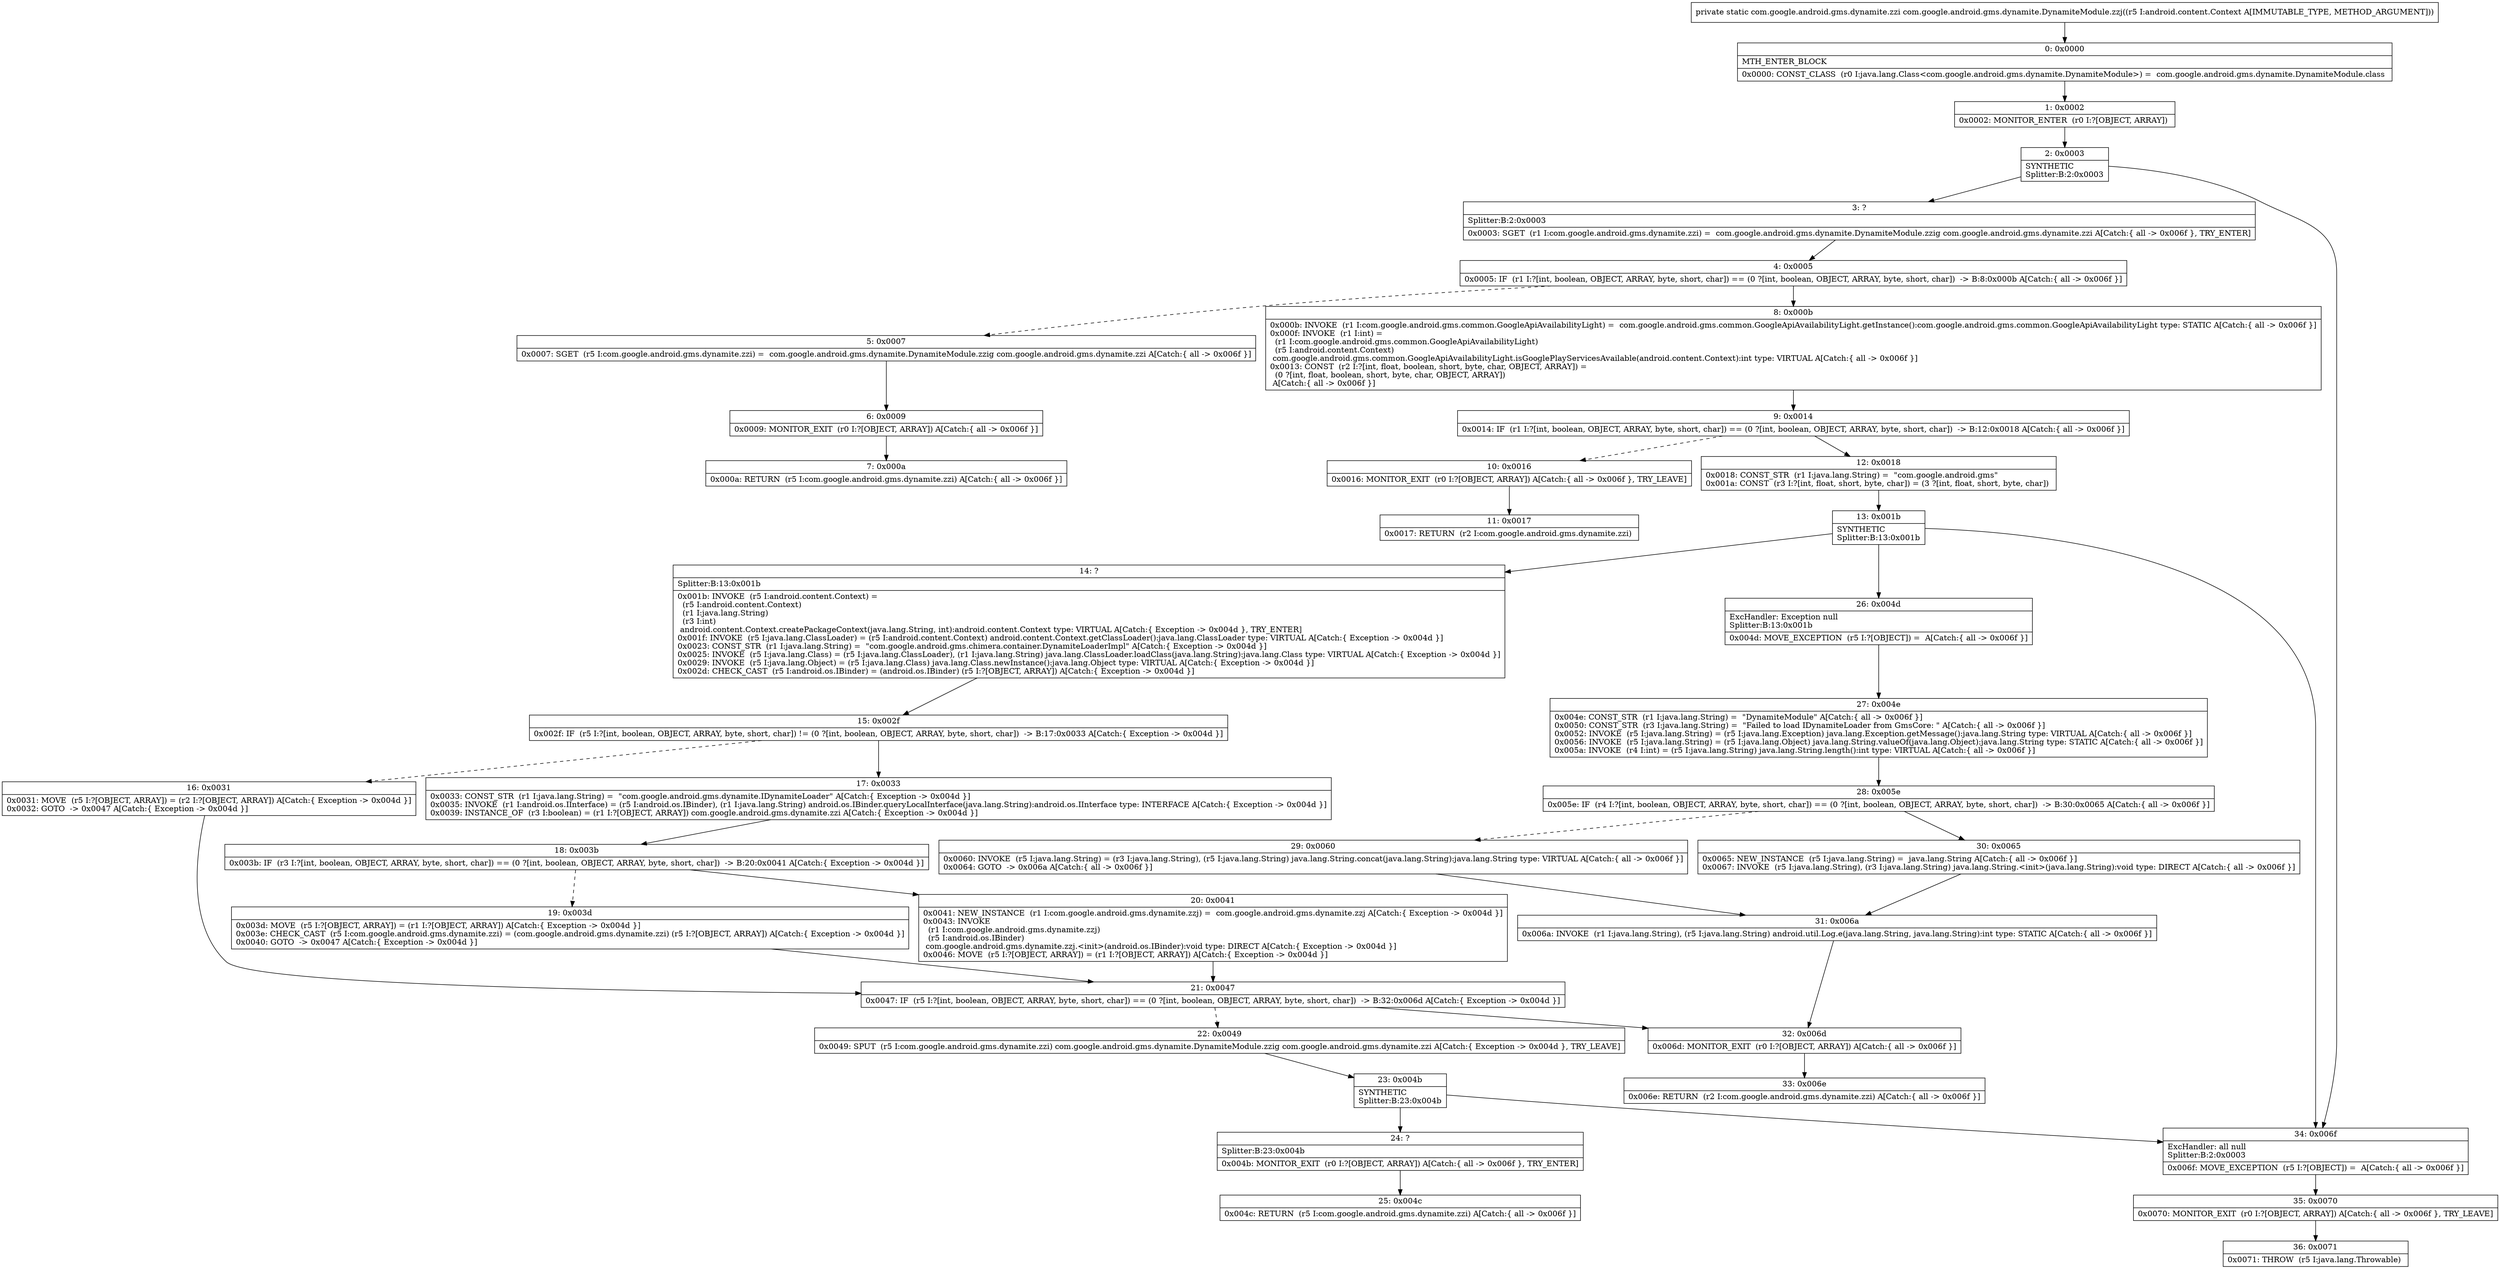 digraph "CFG forcom.google.android.gms.dynamite.DynamiteModule.zzj(Landroid\/content\/Context;)Lcom\/google\/android\/gms\/dynamite\/zzi;" {
Node_0 [shape=record,label="{0\:\ 0x0000|MTH_ENTER_BLOCK\l|0x0000: CONST_CLASS  (r0 I:java.lang.Class\<com.google.android.gms.dynamite.DynamiteModule\>) =  com.google.android.gms.dynamite.DynamiteModule.class \l}"];
Node_1 [shape=record,label="{1\:\ 0x0002|0x0002: MONITOR_ENTER  (r0 I:?[OBJECT, ARRAY]) \l}"];
Node_2 [shape=record,label="{2\:\ 0x0003|SYNTHETIC\lSplitter:B:2:0x0003\l}"];
Node_3 [shape=record,label="{3\:\ ?|Splitter:B:2:0x0003\l|0x0003: SGET  (r1 I:com.google.android.gms.dynamite.zzi) =  com.google.android.gms.dynamite.DynamiteModule.zzig com.google.android.gms.dynamite.zzi A[Catch:\{ all \-\> 0x006f \}, TRY_ENTER]\l}"];
Node_4 [shape=record,label="{4\:\ 0x0005|0x0005: IF  (r1 I:?[int, boolean, OBJECT, ARRAY, byte, short, char]) == (0 ?[int, boolean, OBJECT, ARRAY, byte, short, char])  \-\> B:8:0x000b A[Catch:\{ all \-\> 0x006f \}]\l}"];
Node_5 [shape=record,label="{5\:\ 0x0007|0x0007: SGET  (r5 I:com.google.android.gms.dynamite.zzi) =  com.google.android.gms.dynamite.DynamiteModule.zzig com.google.android.gms.dynamite.zzi A[Catch:\{ all \-\> 0x006f \}]\l}"];
Node_6 [shape=record,label="{6\:\ 0x0009|0x0009: MONITOR_EXIT  (r0 I:?[OBJECT, ARRAY]) A[Catch:\{ all \-\> 0x006f \}]\l}"];
Node_7 [shape=record,label="{7\:\ 0x000a|0x000a: RETURN  (r5 I:com.google.android.gms.dynamite.zzi) A[Catch:\{ all \-\> 0x006f \}]\l}"];
Node_8 [shape=record,label="{8\:\ 0x000b|0x000b: INVOKE  (r1 I:com.google.android.gms.common.GoogleApiAvailabilityLight) =  com.google.android.gms.common.GoogleApiAvailabilityLight.getInstance():com.google.android.gms.common.GoogleApiAvailabilityLight type: STATIC A[Catch:\{ all \-\> 0x006f \}]\l0x000f: INVOKE  (r1 I:int) = \l  (r1 I:com.google.android.gms.common.GoogleApiAvailabilityLight)\l  (r5 I:android.content.Context)\l com.google.android.gms.common.GoogleApiAvailabilityLight.isGooglePlayServicesAvailable(android.content.Context):int type: VIRTUAL A[Catch:\{ all \-\> 0x006f \}]\l0x0013: CONST  (r2 I:?[int, float, boolean, short, byte, char, OBJECT, ARRAY]) = \l  (0 ?[int, float, boolean, short, byte, char, OBJECT, ARRAY])\l A[Catch:\{ all \-\> 0x006f \}]\l}"];
Node_9 [shape=record,label="{9\:\ 0x0014|0x0014: IF  (r1 I:?[int, boolean, OBJECT, ARRAY, byte, short, char]) == (0 ?[int, boolean, OBJECT, ARRAY, byte, short, char])  \-\> B:12:0x0018 A[Catch:\{ all \-\> 0x006f \}]\l}"];
Node_10 [shape=record,label="{10\:\ 0x0016|0x0016: MONITOR_EXIT  (r0 I:?[OBJECT, ARRAY]) A[Catch:\{ all \-\> 0x006f \}, TRY_LEAVE]\l}"];
Node_11 [shape=record,label="{11\:\ 0x0017|0x0017: RETURN  (r2 I:com.google.android.gms.dynamite.zzi) \l}"];
Node_12 [shape=record,label="{12\:\ 0x0018|0x0018: CONST_STR  (r1 I:java.lang.String) =  \"com.google.android.gms\" \l0x001a: CONST  (r3 I:?[int, float, short, byte, char]) = (3 ?[int, float, short, byte, char]) \l}"];
Node_13 [shape=record,label="{13\:\ 0x001b|SYNTHETIC\lSplitter:B:13:0x001b\l}"];
Node_14 [shape=record,label="{14\:\ ?|Splitter:B:13:0x001b\l|0x001b: INVOKE  (r5 I:android.content.Context) = \l  (r5 I:android.content.Context)\l  (r1 I:java.lang.String)\l  (r3 I:int)\l android.content.Context.createPackageContext(java.lang.String, int):android.content.Context type: VIRTUAL A[Catch:\{ Exception \-\> 0x004d \}, TRY_ENTER]\l0x001f: INVOKE  (r5 I:java.lang.ClassLoader) = (r5 I:android.content.Context) android.content.Context.getClassLoader():java.lang.ClassLoader type: VIRTUAL A[Catch:\{ Exception \-\> 0x004d \}]\l0x0023: CONST_STR  (r1 I:java.lang.String) =  \"com.google.android.gms.chimera.container.DynamiteLoaderImpl\" A[Catch:\{ Exception \-\> 0x004d \}]\l0x0025: INVOKE  (r5 I:java.lang.Class) = (r5 I:java.lang.ClassLoader), (r1 I:java.lang.String) java.lang.ClassLoader.loadClass(java.lang.String):java.lang.Class type: VIRTUAL A[Catch:\{ Exception \-\> 0x004d \}]\l0x0029: INVOKE  (r5 I:java.lang.Object) = (r5 I:java.lang.Class) java.lang.Class.newInstance():java.lang.Object type: VIRTUAL A[Catch:\{ Exception \-\> 0x004d \}]\l0x002d: CHECK_CAST  (r5 I:android.os.IBinder) = (android.os.IBinder) (r5 I:?[OBJECT, ARRAY]) A[Catch:\{ Exception \-\> 0x004d \}]\l}"];
Node_15 [shape=record,label="{15\:\ 0x002f|0x002f: IF  (r5 I:?[int, boolean, OBJECT, ARRAY, byte, short, char]) != (0 ?[int, boolean, OBJECT, ARRAY, byte, short, char])  \-\> B:17:0x0033 A[Catch:\{ Exception \-\> 0x004d \}]\l}"];
Node_16 [shape=record,label="{16\:\ 0x0031|0x0031: MOVE  (r5 I:?[OBJECT, ARRAY]) = (r2 I:?[OBJECT, ARRAY]) A[Catch:\{ Exception \-\> 0x004d \}]\l0x0032: GOTO  \-\> 0x0047 A[Catch:\{ Exception \-\> 0x004d \}]\l}"];
Node_17 [shape=record,label="{17\:\ 0x0033|0x0033: CONST_STR  (r1 I:java.lang.String) =  \"com.google.android.gms.dynamite.IDynamiteLoader\" A[Catch:\{ Exception \-\> 0x004d \}]\l0x0035: INVOKE  (r1 I:android.os.IInterface) = (r5 I:android.os.IBinder), (r1 I:java.lang.String) android.os.IBinder.queryLocalInterface(java.lang.String):android.os.IInterface type: INTERFACE A[Catch:\{ Exception \-\> 0x004d \}]\l0x0039: INSTANCE_OF  (r3 I:boolean) = (r1 I:?[OBJECT, ARRAY]) com.google.android.gms.dynamite.zzi A[Catch:\{ Exception \-\> 0x004d \}]\l}"];
Node_18 [shape=record,label="{18\:\ 0x003b|0x003b: IF  (r3 I:?[int, boolean, OBJECT, ARRAY, byte, short, char]) == (0 ?[int, boolean, OBJECT, ARRAY, byte, short, char])  \-\> B:20:0x0041 A[Catch:\{ Exception \-\> 0x004d \}]\l}"];
Node_19 [shape=record,label="{19\:\ 0x003d|0x003d: MOVE  (r5 I:?[OBJECT, ARRAY]) = (r1 I:?[OBJECT, ARRAY]) A[Catch:\{ Exception \-\> 0x004d \}]\l0x003e: CHECK_CAST  (r5 I:com.google.android.gms.dynamite.zzi) = (com.google.android.gms.dynamite.zzi) (r5 I:?[OBJECT, ARRAY]) A[Catch:\{ Exception \-\> 0x004d \}]\l0x0040: GOTO  \-\> 0x0047 A[Catch:\{ Exception \-\> 0x004d \}]\l}"];
Node_20 [shape=record,label="{20\:\ 0x0041|0x0041: NEW_INSTANCE  (r1 I:com.google.android.gms.dynamite.zzj) =  com.google.android.gms.dynamite.zzj A[Catch:\{ Exception \-\> 0x004d \}]\l0x0043: INVOKE  \l  (r1 I:com.google.android.gms.dynamite.zzj)\l  (r5 I:android.os.IBinder)\l com.google.android.gms.dynamite.zzj.\<init\>(android.os.IBinder):void type: DIRECT A[Catch:\{ Exception \-\> 0x004d \}]\l0x0046: MOVE  (r5 I:?[OBJECT, ARRAY]) = (r1 I:?[OBJECT, ARRAY]) A[Catch:\{ Exception \-\> 0x004d \}]\l}"];
Node_21 [shape=record,label="{21\:\ 0x0047|0x0047: IF  (r5 I:?[int, boolean, OBJECT, ARRAY, byte, short, char]) == (0 ?[int, boolean, OBJECT, ARRAY, byte, short, char])  \-\> B:32:0x006d A[Catch:\{ Exception \-\> 0x004d \}]\l}"];
Node_22 [shape=record,label="{22\:\ 0x0049|0x0049: SPUT  (r5 I:com.google.android.gms.dynamite.zzi) com.google.android.gms.dynamite.DynamiteModule.zzig com.google.android.gms.dynamite.zzi A[Catch:\{ Exception \-\> 0x004d \}, TRY_LEAVE]\l}"];
Node_23 [shape=record,label="{23\:\ 0x004b|SYNTHETIC\lSplitter:B:23:0x004b\l}"];
Node_24 [shape=record,label="{24\:\ ?|Splitter:B:23:0x004b\l|0x004b: MONITOR_EXIT  (r0 I:?[OBJECT, ARRAY]) A[Catch:\{ all \-\> 0x006f \}, TRY_ENTER]\l}"];
Node_25 [shape=record,label="{25\:\ 0x004c|0x004c: RETURN  (r5 I:com.google.android.gms.dynamite.zzi) A[Catch:\{ all \-\> 0x006f \}]\l}"];
Node_26 [shape=record,label="{26\:\ 0x004d|ExcHandler: Exception null\lSplitter:B:13:0x001b\l|0x004d: MOVE_EXCEPTION  (r5 I:?[OBJECT]) =  A[Catch:\{ all \-\> 0x006f \}]\l}"];
Node_27 [shape=record,label="{27\:\ 0x004e|0x004e: CONST_STR  (r1 I:java.lang.String) =  \"DynamiteModule\" A[Catch:\{ all \-\> 0x006f \}]\l0x0050: CONST_STR  (r3 I:java.lang.String) =  \"Failed to load IDynamiteLoader from GmsCore: \" A[Catch:\{ all \-\> 0x006f \}]\l0x0052: INVOKE  (r5 I:java.lang.String) = (r5 I:java.lang.Exception) java.lang.Exception.getMessage():java.lang.String type: VIRTUAL A[Catch:\{ all \-\> 0x006f \}]\l0x0056: INVOKE  (r5 I:java.lang.String) = (r5 I:java.lang.Object) java.lang.String.valueOf(java.lang.Object):java.lang.String type: STATIC A[Catch:\{ all \-\> 0x006f \}]\l0x005a: INVOKE  (r4 I:int) = (r5 I:java.lang.String) java.lang.String.length():int type: VIRTUAL A[Catch:\{ all \-\> 0x006f \}]\l}"];
Node_28 [shape=record,label="{28\:\ 0x005e|0x005e: IF  (r4 I:?[int, boolean, OBJECT, ARRAY, byte, short, char]) == (0 ?[int, boolean, OBJECT, ARRAY, byte, short, char])  \-\> B:30:0x0065 A[Catch:\{ all \-\> 0x006f \}]\l}"];
Node_29 [shape=record,label="{29\:\ 0x0060|0x0060: INVOKE  (r5 I:java.lang.String) = (r3 I:java.lang.String), (r5 I:java.lang.String) java.lang.String.concat(java.lang.String):java.lang.String type: VIRTUAL A[Catch:\{ all \-\> 0x006f \}]\l0x0064: GOTO  \-\> 0x006a A[Catch:\{ all \-\> 0x006f \}]\l}"];
Node_30 [shape=record,label="{30\:\ 0x0065|0x0065: NEW_INSTANCE  (r5 I:java.lang.String) =  java.lang.String A[Catch:\{ all \-\> 0x006f \}]\l0x0067: INVOKE  (r5 I:java.lang.String), (r3 I:java.lang.String) java.lang.String.\<init\>(java.lang.String):void type: DIRECT A[Catch:\{ all \-\> 0x006f \}]\l}"];
Node_31 [shape=record,label="{31\:\ 0x006a|0x006a: INVOKE  (r1 I:java.lang.String), (r5 I:java.lang.String) android.util.Log.e(java.lang.String, java.lang.String):int type: STATIC A[Catch:\{ all \-\> 0x006f \}]\l}"];
Node_32 [shape=record,label="{32\:\ 0x006d|0x006d: MONITOR_EXIT  (r0 I:?[OBJECT, ARRAY]) A[Catch:\{ all \-\> 0x006f \}]\l}"];
Node_33 [shape=record,label="{33\:\ 0x006e|0x006e: RETURN  (r2 I:com.google.android.gms.dynamite.zzi) A[Catch:\{ all \-\> 0x006f \}]\l}"];
Node_34 [shape=record,label="{34\:\ 0x006f|ExcHandler: all null\lSplitter:B:2:0x0003\l|0x006f: MOVE_EXCEPTION  (r5 I:?[OBJECT]) =  A[Catch:\{ all \-\> 0x006f \}]\l}"];
Node_35 [shape=record,label="{35\:\ 0x0070|0x0070: MONITOR_EXIT  (r0 I:?[OBJECT, ARRAY]) A[Catch:\{ all \-\> 0x006f \}, TRY_LEAVE]\l}"];
Node_36 [shape=record,label="{36\:\ 0x0071|0x0071: THROW  (r5 I:java.lang.Throwable) \l}"];
MethodNode[shape=record,label="{private static com.google.android.gms.dynamite.zzi com.google.android.gms.dynamite.DynamiteModule.zzj((r5 I:android.content.Context A[IMMUTABLE_TYPE, METHOD_ARGUMENT])) }"];
MethodNode -> Node_0;
Node_0 -> Node_1;
Node_1 -> Node_2;
Node_2 -> Node_3;
Node_2 -> Node_34;
Node_3 -> Node_4;
Node_4 -> Node_5[style=dashed];
Node_4 -> Node_8;
Node_5 -> Node_6;
Node_6 -> Node_7;
Node_8 -> Node_9;
Node_9 -> Node_10[style=dashed];
Node_9 -> Node_12;
Node_10 -> Node_11;
Node_12 -> Node_13;
Node_13 -> Node_14;
Node_13 -> Node_26;
Node_13 -> Node_34;
Node_14 -> Node_15;
Node_15 -> Node_16[style=dashed];
Node_15 -> Node_17;
Node_16 -> Node_21;
Node_17 -> Node_18;
Node_18 -> Node_19[style=dashed];
Node_18 -> Node_20;
Node_19 -> Node_21;
Node_20 -> Node_21;
Node_21 -> Node_22[style=dashed];
Node_21 -> Node_32;
Node_22 -> Node_23;
Node_23 -> Node_24;
Node_23 -> Node_34;
Node_24 -> Node_25;
Node_26 -> Node_27;
Node_27 -> Node_28;
Node_28 -> Node_29[style=dashed];
Node_28 -> Node_30;
Node_29 -> Node_31;
Node_30 -> Node_31;
Node_31 -> Node_32;
Node_32 -> Node_33;
Node_34 -> Node_35;
Node_35 -> Node_36;
}

